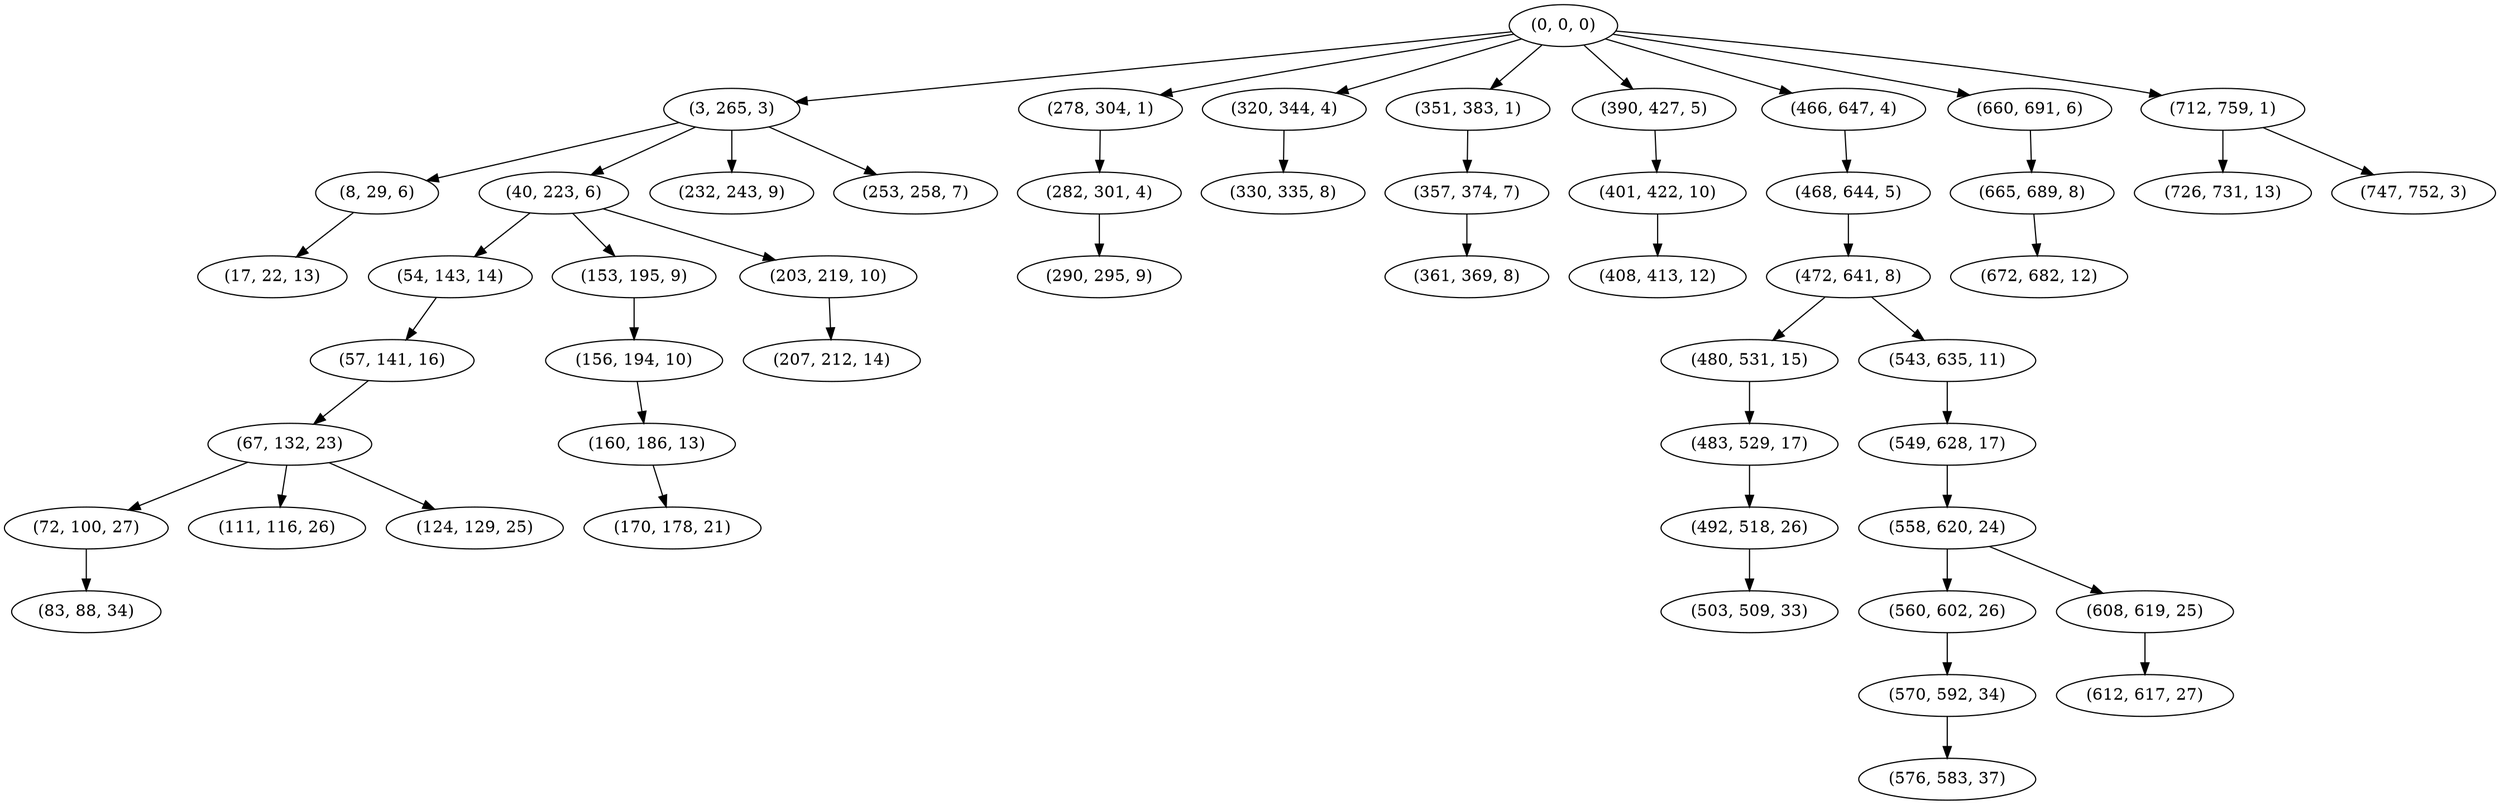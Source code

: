 digraph tree {
    "(0, 0, 0)";
    "(3, 265, 3)";
    "(8, 29, 6)";
    "(17, 22, 13)";
    "(40, 223, 6)";
    "(54, 143, 14)";
    "(57, 141, 16)";
    "(67, 132, 23)";
    "(72, 100, 27)";
    "(83, 88, 34)";
    "(111, 116, 26)";
    "(124, 129, 25)";
    "(153, 195, 9)";
    "(156, 194, 10)";
    "(160, 186, 13)";
    "(170, 178, 21)";
    "(203, 219, 10)";
    "(207, 212, 14)";
    "(232, 243, 9)";
    "(253, 258, 7)";
    "(278, 304, 1)";
    "(282, 301, 4)";
    "(290, 295, 9)";
    "(320, 344, 4)";
    "(330, 335, 8)";
    "(351, 383, 1)";
    "(357, 374, 7)";
    "(361, 369, 8)";
    "(390, 427, 5)";
    "(401, 422, 10)";
    "(408, 413, 12)";
    "(466, 647, 4)";
    "(468, 644, 5)";
    "(472, 641, 8)";
    "(480, 531, 15)";
    "(483, 529, 17)";
    "(492, 518, 26)";
    "(503, 509, 33)";
    "(543, 635, 11)";
    "(549, 628, 17)";
    "(558, 620, 24)";
    "(560, 602, 26)";
    "(570, 592, 34)";
    "(576, 583, 37)";
    "(608, 619, 25)";
    "(612, 617, 27)";
    "(660, 691, 6)";
    "(665, 689, 8)";
    "(672, 682, 12)";
    "(712, 759, 1)";
    "(726, 731, 13)";
    "(747, 752, 3)";
    "(0, 0, 0)" -> "(3, 265, 3)";
    "(0, 0, 0)" -> "(278, 304, 1)";
    "(0, 0, 0)" -> "(320, 344, 4)";
    "(0, 0, 0)" -> "(351, 383, 1)";
    "(0, 0, 0)" -> "(390, 427, 5)";
    "(0, 0, 0)" -> "(466, 647, 4)";
    "(0, 0, 0)" -> "(660, 691, 6)";
    "(0, 0, 0)" -> "(712, 759, 1)";
    "(3, 265, 3)" -> "(8, 29, 6)";
    "(3, 265, 3)" -> "(40, 223, 6)";
    "(3, 265, 3)" -> "(232, 243, 9)";
    "(3, 265, 3)" -> "(253, 258, 7)";
    "(8, 29, 6)" -> "(17, 22, 13)";
    "(40, 223, 6)" -> "(54, 143, 14)";
    "(40, 223, 6)" -> "(153, 195, 9)";
    "(40, 223, 6)" -> "(203, 219, 10)";
    "(54, 143, 14)" -> "(57, 141, 16)";
    "(57, 141, 16)" -> "(67, 132, 23)";
    "(67, 132, 23)" -> "(72, 100, 27)";
    "(67, 132, 23)" -> "(111, 116, 26)";
    "(67, 132, 23)" -> "(124, 129, 25)";
    "(72, 100, 27)" -> "(83, 88, 34)";
    "(153, 195, 9)" -> "(156, 194, 10)";
    "(156, 194, 10)" -> "(160, 186, 13)";
    "(160, 186, 13)" -> "(170, 178, 21)";
    "(203, 219, 10)" -> "(207, 212, 14)";
    "(278, 304, 1)" -> "(282, 301, 4)";
    "(282, 301, 4)" -> "(290, 295, 9)";
    "(320, 344, 4)" -> "(330, 335, 8)";
    "(351, 383, 1)" -> "(357, 374, 7)";
    "(357, 374, 7)" -> "(361, 369, 8)";
    "(390, 427, 5)" -> "(401, 422, 10)";
    "(401, 422, 10)" -> "(408, 413, 12)";
    "(466, 647, 4)" -> "(468, 644, 5)";
    "(468, 644, 5)" -> "(472, 641, 8)";
    "(472, 641, 8)" -> "(480, 531, 15)";
    "(472, 641, 8)" -> "(543, 635, 11)";
    "(480, 531, 15)" -> "(483, 529, 17)";
    "(483, 529, 17)" -> "(492, 518, 26)";
    "(492, 518, 26)" -> "(503, 509, 33)";
    "(543, 635, 11)" -> "(549, 628, 17)";
    "(549, 628, 17)" -> "(558, 620, 24)";
    "(558, 620, 24)" -> "(560, 602, 26)";
    "(558, 620, 24)" -> "(608, 619, 25)";
    "(560, 602, 26)" -> "(570, 592, 34)";
    "(570, 592, 34)" -> "(576, 583, 37)";
    "(608, 619, 25)" -> "(612, 617, 27)";
    "(660, 691, 6)" -> "(665, 689, 8)";
    "(665, 689, 8)" -> "(672, 682, 12)";
    "(712, 759, 1)" -> "(726, 731, 13)";
    "(712, 759, 1)" -> "(747, 752, 3)";
}
